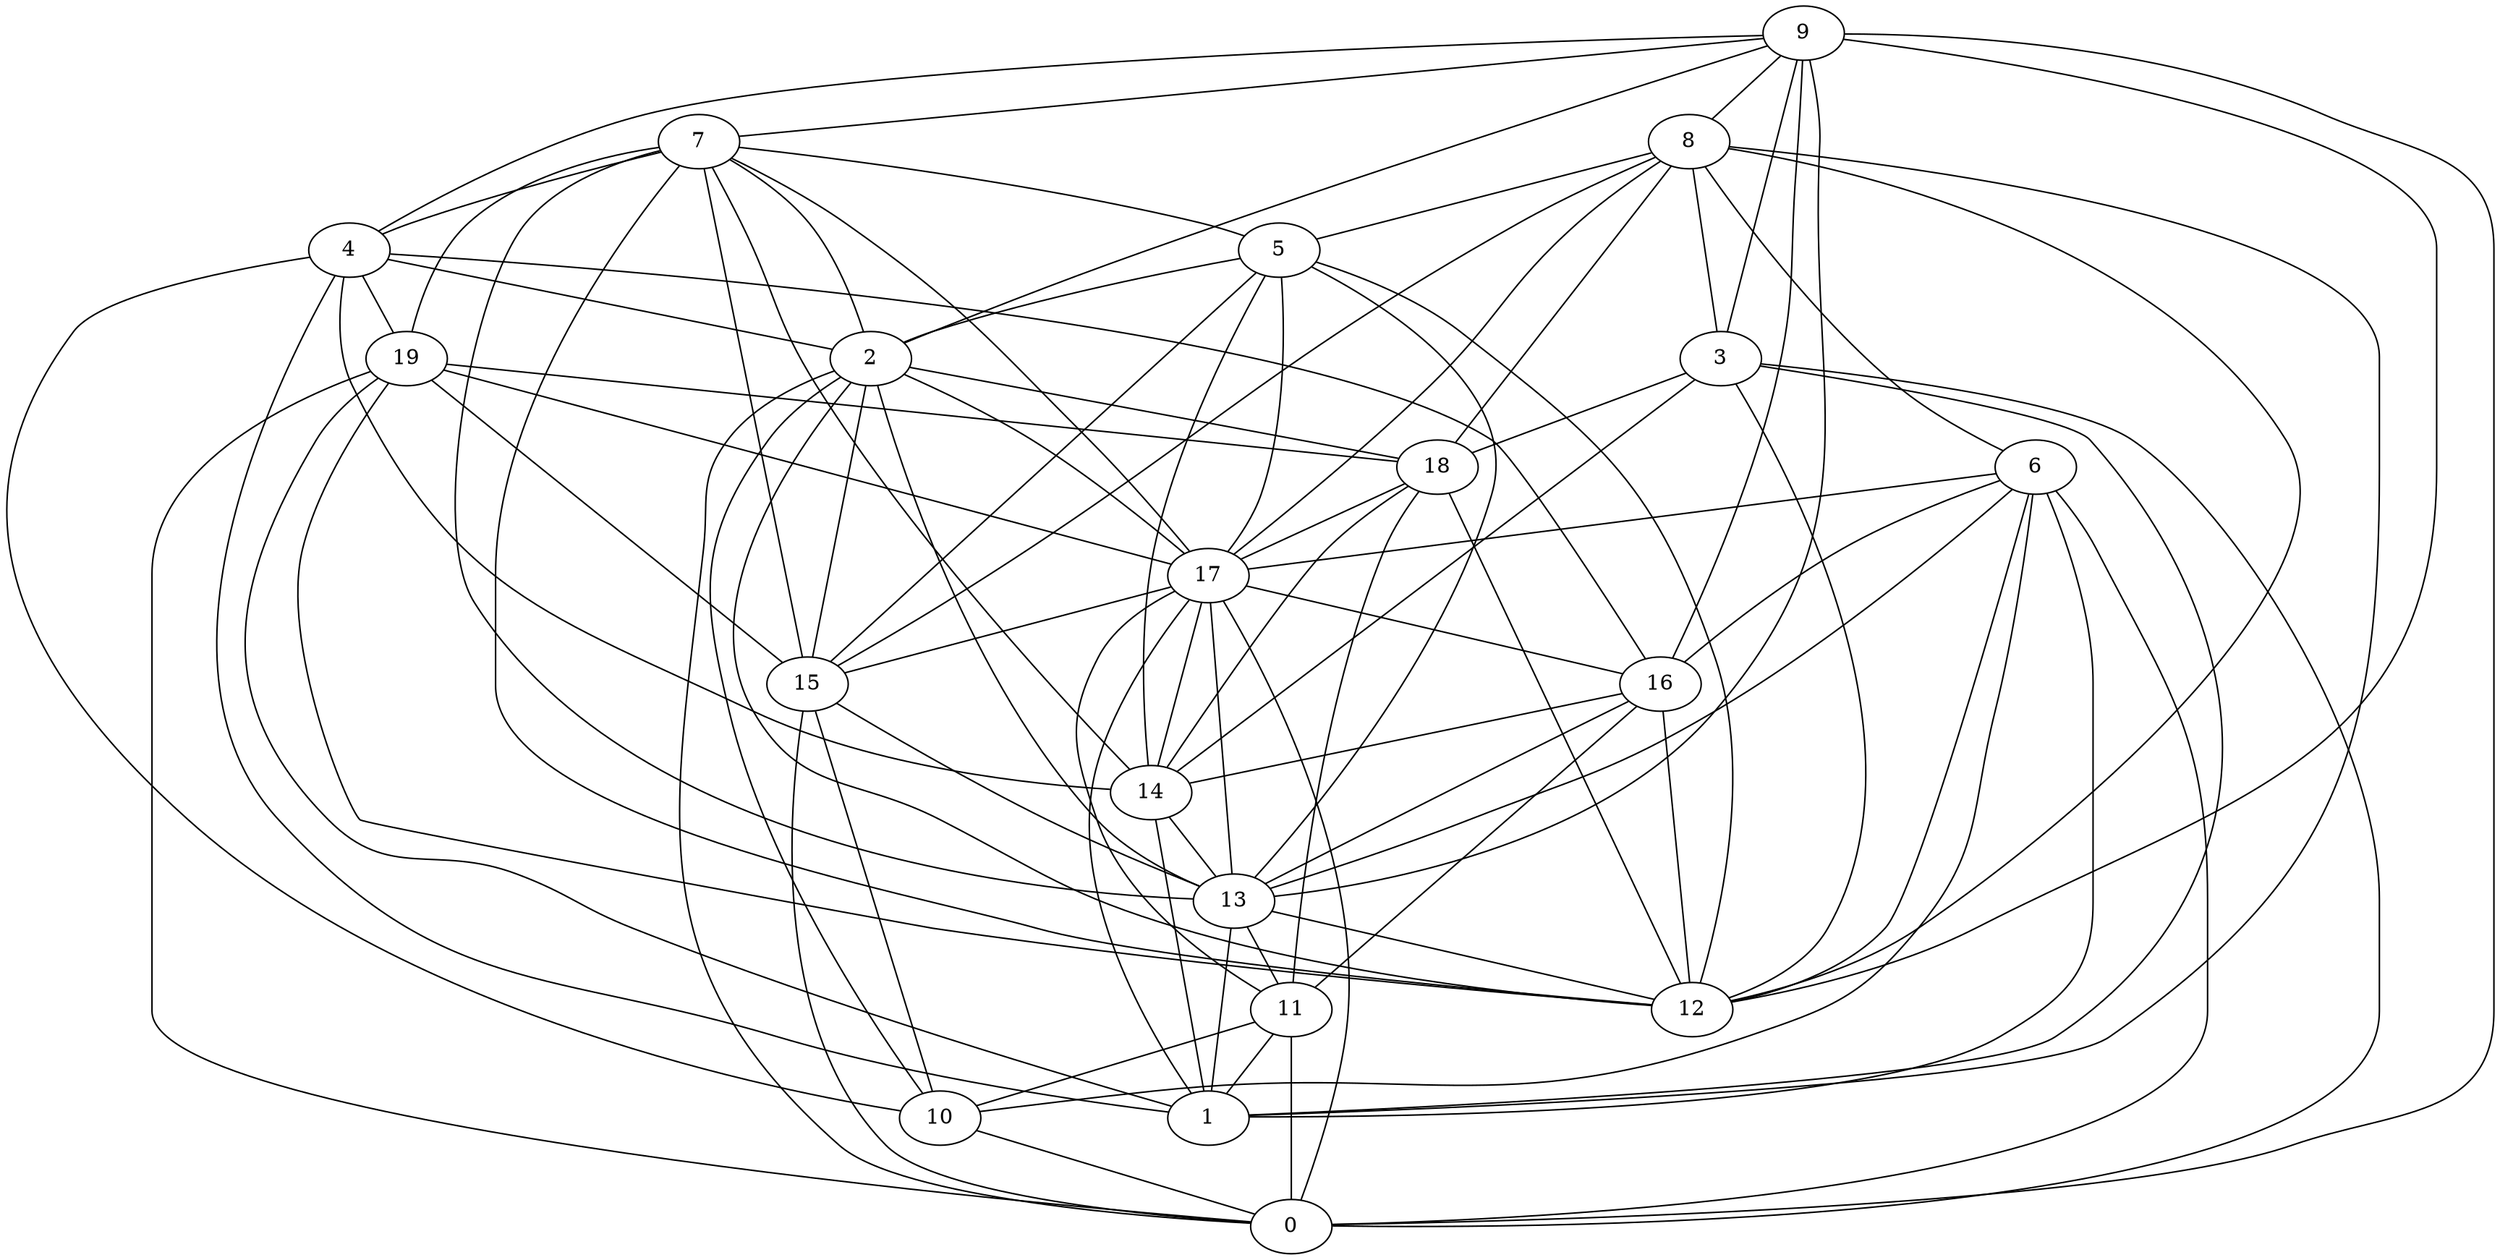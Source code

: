 digraph GG_graph {

subgraph G_graph {
edge [color = black]
"4" -> "14" [dir = none]
"4" -> "10" [dir = none]
"4" -> "2" [dir = none]
"4" -> "19" [dir = none]
"2" -> "12" [dir = none]
"2" -> "18" [dir = none]
"2" -> "17" [dir = none]
"2" -> "15" [dir = none]
"2" -> "10" [dir = none]
"14" -> "13" [dir = none]
"14" -> "1" [dir = none]
"11" -> "1" [dir = none]
"18" -> "11" [dir = none]
"18" -> "17" [dir = none]
"18" -> "14" [dir = none]
"5" -> "12" [dir = none]
"5" -> "13" [dir = none]
"5" -> "14" [dir = none]
"5" -> "17" [dir = none]
"5" -> "15" [dir = none]
"16" -> "14" [dir = none]
"16" -> "12" [dir = none]
"16" -> "11" [dir = none]
"16" -> "13" [dir = none]
"3" -> "14" [dir = none]
"8" -> "6" [dir = none]
"8" -> "15" [dir = none]
"8" -> "3" [dir = none]
"8" -> "5" [dir = none]
"9" -> "12" [dir = none]
"9" -> "4" [dir = none]
"9" -> "7" [dir = none]
"9" -> "8" [dir = none]
"9" -> "3" [dir = none]
"7" -> "2" [dir = none]
"7" -> "14" [dir = none]
"7" -> "13" [dir = none]
"7" -> "17" [dir = none]
"7" -> "4" [dir = none]
"7" -> "15" [dir = none]
"17" -> "15" [dir = none]
"17" -> "0" [dir = none]
"17" -> "13" [dir = none]
"17" -> "11" [dir = none]
"13" -> "11" [dir = none]
"13" -> "1" [dir = none]
"13" -> "12" [dir = none]
"15" -> "10" [dir = none]
"15" -> "0" [dir = none]
"6" -> "0" [dir = none]
"6" -> "16" [dir = none]
"6" -> "12" [dir = none]
"6" -> "17" [dir = none]
"6" -> "13" [dir = none]
"19" -> "15" [dir = none]
"19" -> "17" [dir = none]
"19" -> "12" [dir = none]
"7" -> "12" [dir = none]
"19" -> "1" [dir = none]
"11" -> "10" [dir = none]
"4" -> "1" [dir = none]
"8" -> "1" [dir = none]
"9" -> "0" [dir = none]
"7" -> "5" [dir = none]
"5" -> "2" [dir = none]
"6" -> "1" [dir = none]
"6" -> "10" [dir = none]
"8" -> "12" [dir = none]
"17" -> "16" [dir = none]
"15" -> "13" [dir = none]
"9" -> "13" [dir = none]
"2" -> "0" [dir = none]
"19" -> "18" [dir = none]
"17" -> "14" [dir = none]
"18" -> "12" [dir = none]
"19" -> "0" [dir = none]
"8" -> "17" [dir = none]
"8" -> "18" [dir = none]
"10" -> "0" [dir = none]
"3" -> "1" [dir = none]
"3" -> "18" [dir = none]
"11" -> "0" [dir = none]
"4" -> "16" [dir = none]
"9" -> "2" [dir = none]
"7" -> "19" [dir = none]
"3" -> "12" [dir = none]
"3" -> "0" [dir = none]
"2" -> "13" [dir = none]
"9" -> "16" [dir = none]
"17" -> "1" [dir = none]
}

}
